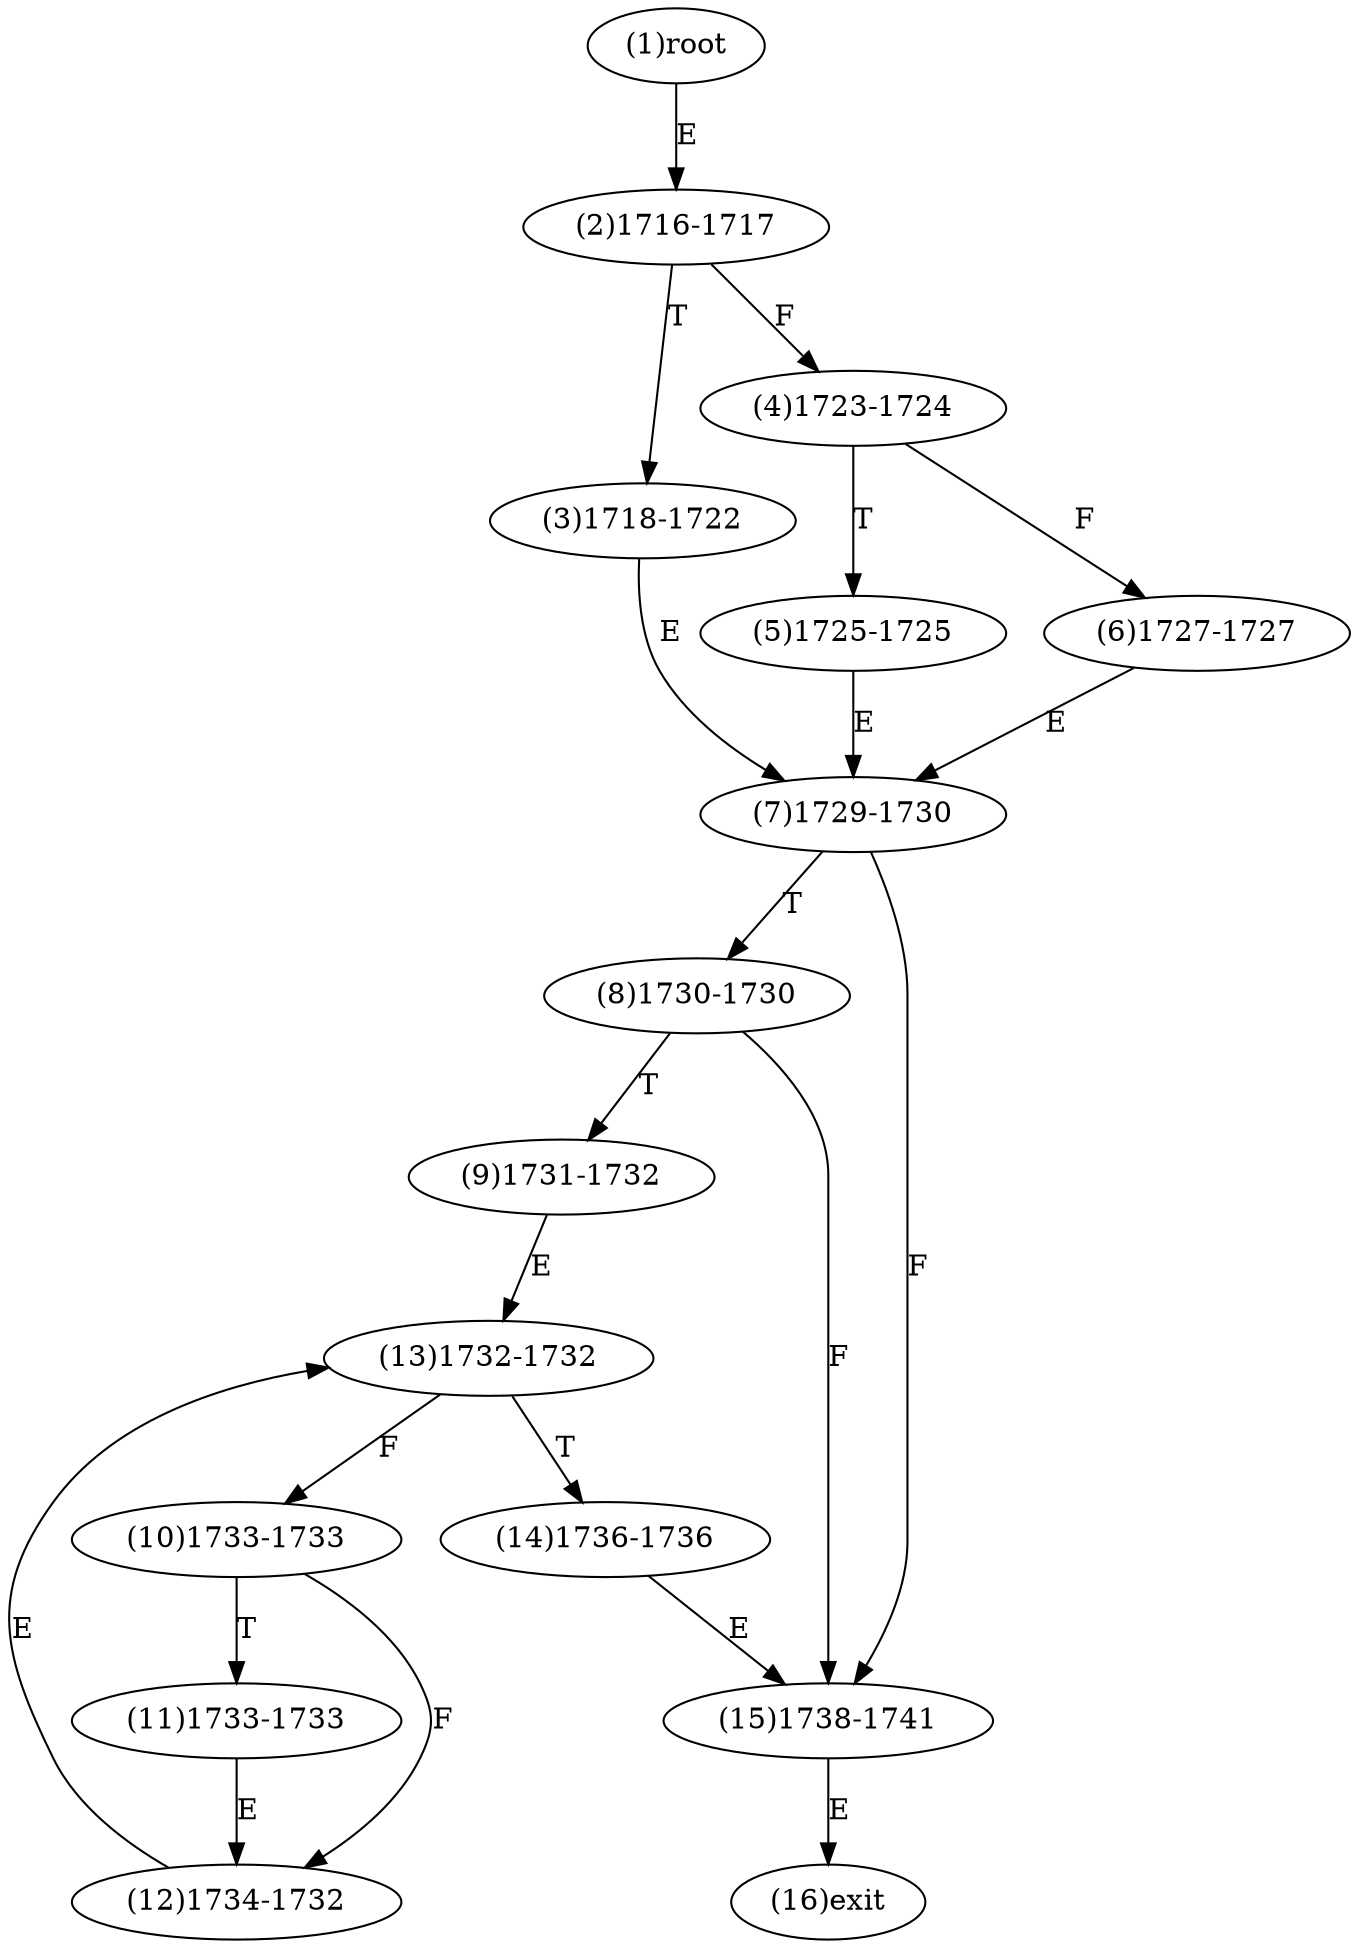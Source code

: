 digraph "" { 
1[ label="(1)root"];
2[ label="(2)1716-1717"];
3[ label="(3)1718-1722"];
4[ label="(4)1723-1724"];
5[ label="(5)1725-1725"];
6[ label="(6)1727-1727"];
7[ label="(7)1729-1730"];
8[ label="(8)1730-1730"];
9[ label="(9)1731-1732"];
10[ label="(10)1733-1733"];
11[ label="(11)1733-1733"];
12[ label="(12)1734-1732"];
13[ label="(13)1732-1732"];
14[ label="(14)1736-1736"];
15[ label="(15)1738-1741"];
16[ label="(16)exit"];
1->2[ label="E"];
2->4[ label="F"];
2->3[ label="T"];
3->7[ label="E"];
4->6[ label="F"];
4->5[ label="T"];
5->7[ label="E"];
6->7[ label="E"];
7->15[ label="F"];
7->8[ label="T"];
8->15[ label="F"];
8->9[ label="T"];
9->13[ label="E"];
10->12[ label="F"];
10->11[ label="T"];
11->12[ label="E"];
12->13[ label="E"];
13->10[ label="F"];
13->14[ label="T"];
14->15[ label="E"];
15->16[ label="E"];
}
